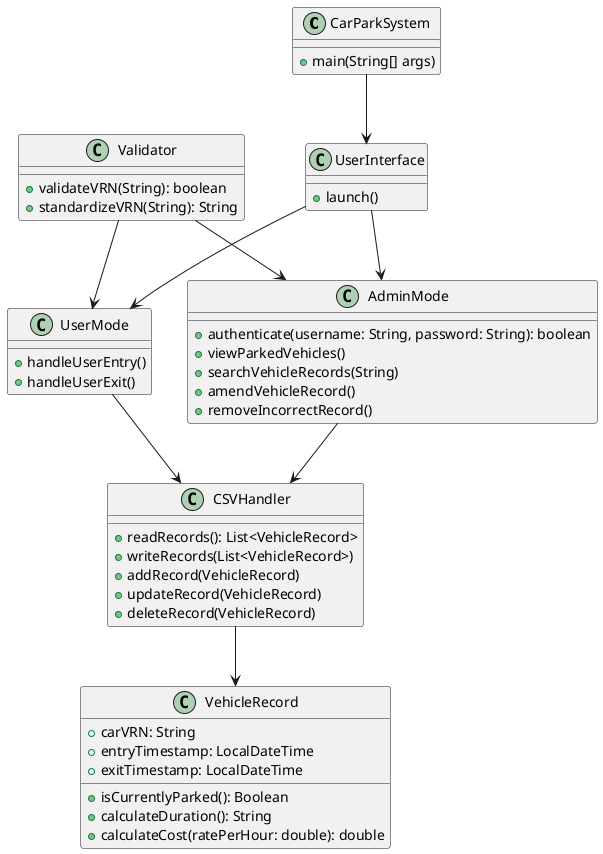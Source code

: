@startuml class
class CarParkSystem {
    +main(String[] args)
}

class CSVHandler {
    +readRecords(): List<VehicleRecord>
    +writeRecords(List<VehicleRecord>)
    +addRecord(VehicleRecord)
    +updateRecord(VehicleRecord)
    +deleteRecord(VehicleRecord)
}

class VehicleRecord {
    +carVRN: String
    +entryTimestamp: LocalDateTime
    +exitTimestamp: LocalDateTime
    +isCurrentlyParked(): Boolean
    +calculateDuration(): String
    +calculateCost(ratePerHour: double): double
}

class Validator {
    +validateVRN(String): boolean
    +standardizeVRN(String): String
}

class UserInterface {
    +launch()
}

class UserMode {
    +handleUserEntry()
    +handleUserExit()
}

class AdminMode {
    +authenticate(username: String, password: String): boolean
    +viewParkedVehicles()
    +searchVehicleRecords(String)
    +amendVehicleRecord()
    +removeIncorrectRecord()
}

CarParkSystem --> UserInterface
UserInterface --> UserMode
UserInterface --> AdminMode
AdminMode --> CSVHandler
UserMode --> CSVHandler
CSVHandler --> VehicleRecord
Validator --> UserMode
Validator --> AdminMode
@enduml
